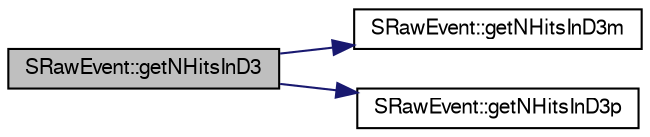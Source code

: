 digraph "SRawEvent::getNHitsInD3"
{
  bgcolor="transparent";
  edge [fontname="FreeSans",fontsize="10",labelfontname="FreeSans",labelfontsize="10"];
  node [fontname="FreeSans",fontsize="10",shape=record];
  rankdir="LR";
  Node1 [label="SRawEvent::getNHitsInD3",height=0.2,width=0.4,color="black", fillcolor="grey75", style="filled" fontcolor="black"];
  Node1 -> Node2 [color="midnightblue",fontsize="10",style="solid",fontname="FreeSans"];
  Node2 [label="SRawEvent::getNHitsInD3m",height=0.2,width=0.4,color="black",URL="$d5/d83/classSRawEvent.html#a7c85d67df3f2574239ec029c7bfcb8d1"];
  Node1 -> Node3 [color="midnightblue",fontsize="10",style="solid",fontname="FreeSans"];
  Node3 [label="SRawEvent::getNHitsInD3p",height=0.2,width=0.4,color="black",URL="$d5/d83/classSRawEvent.html#a601369467e3de8acba7805a423d18170"];
}
